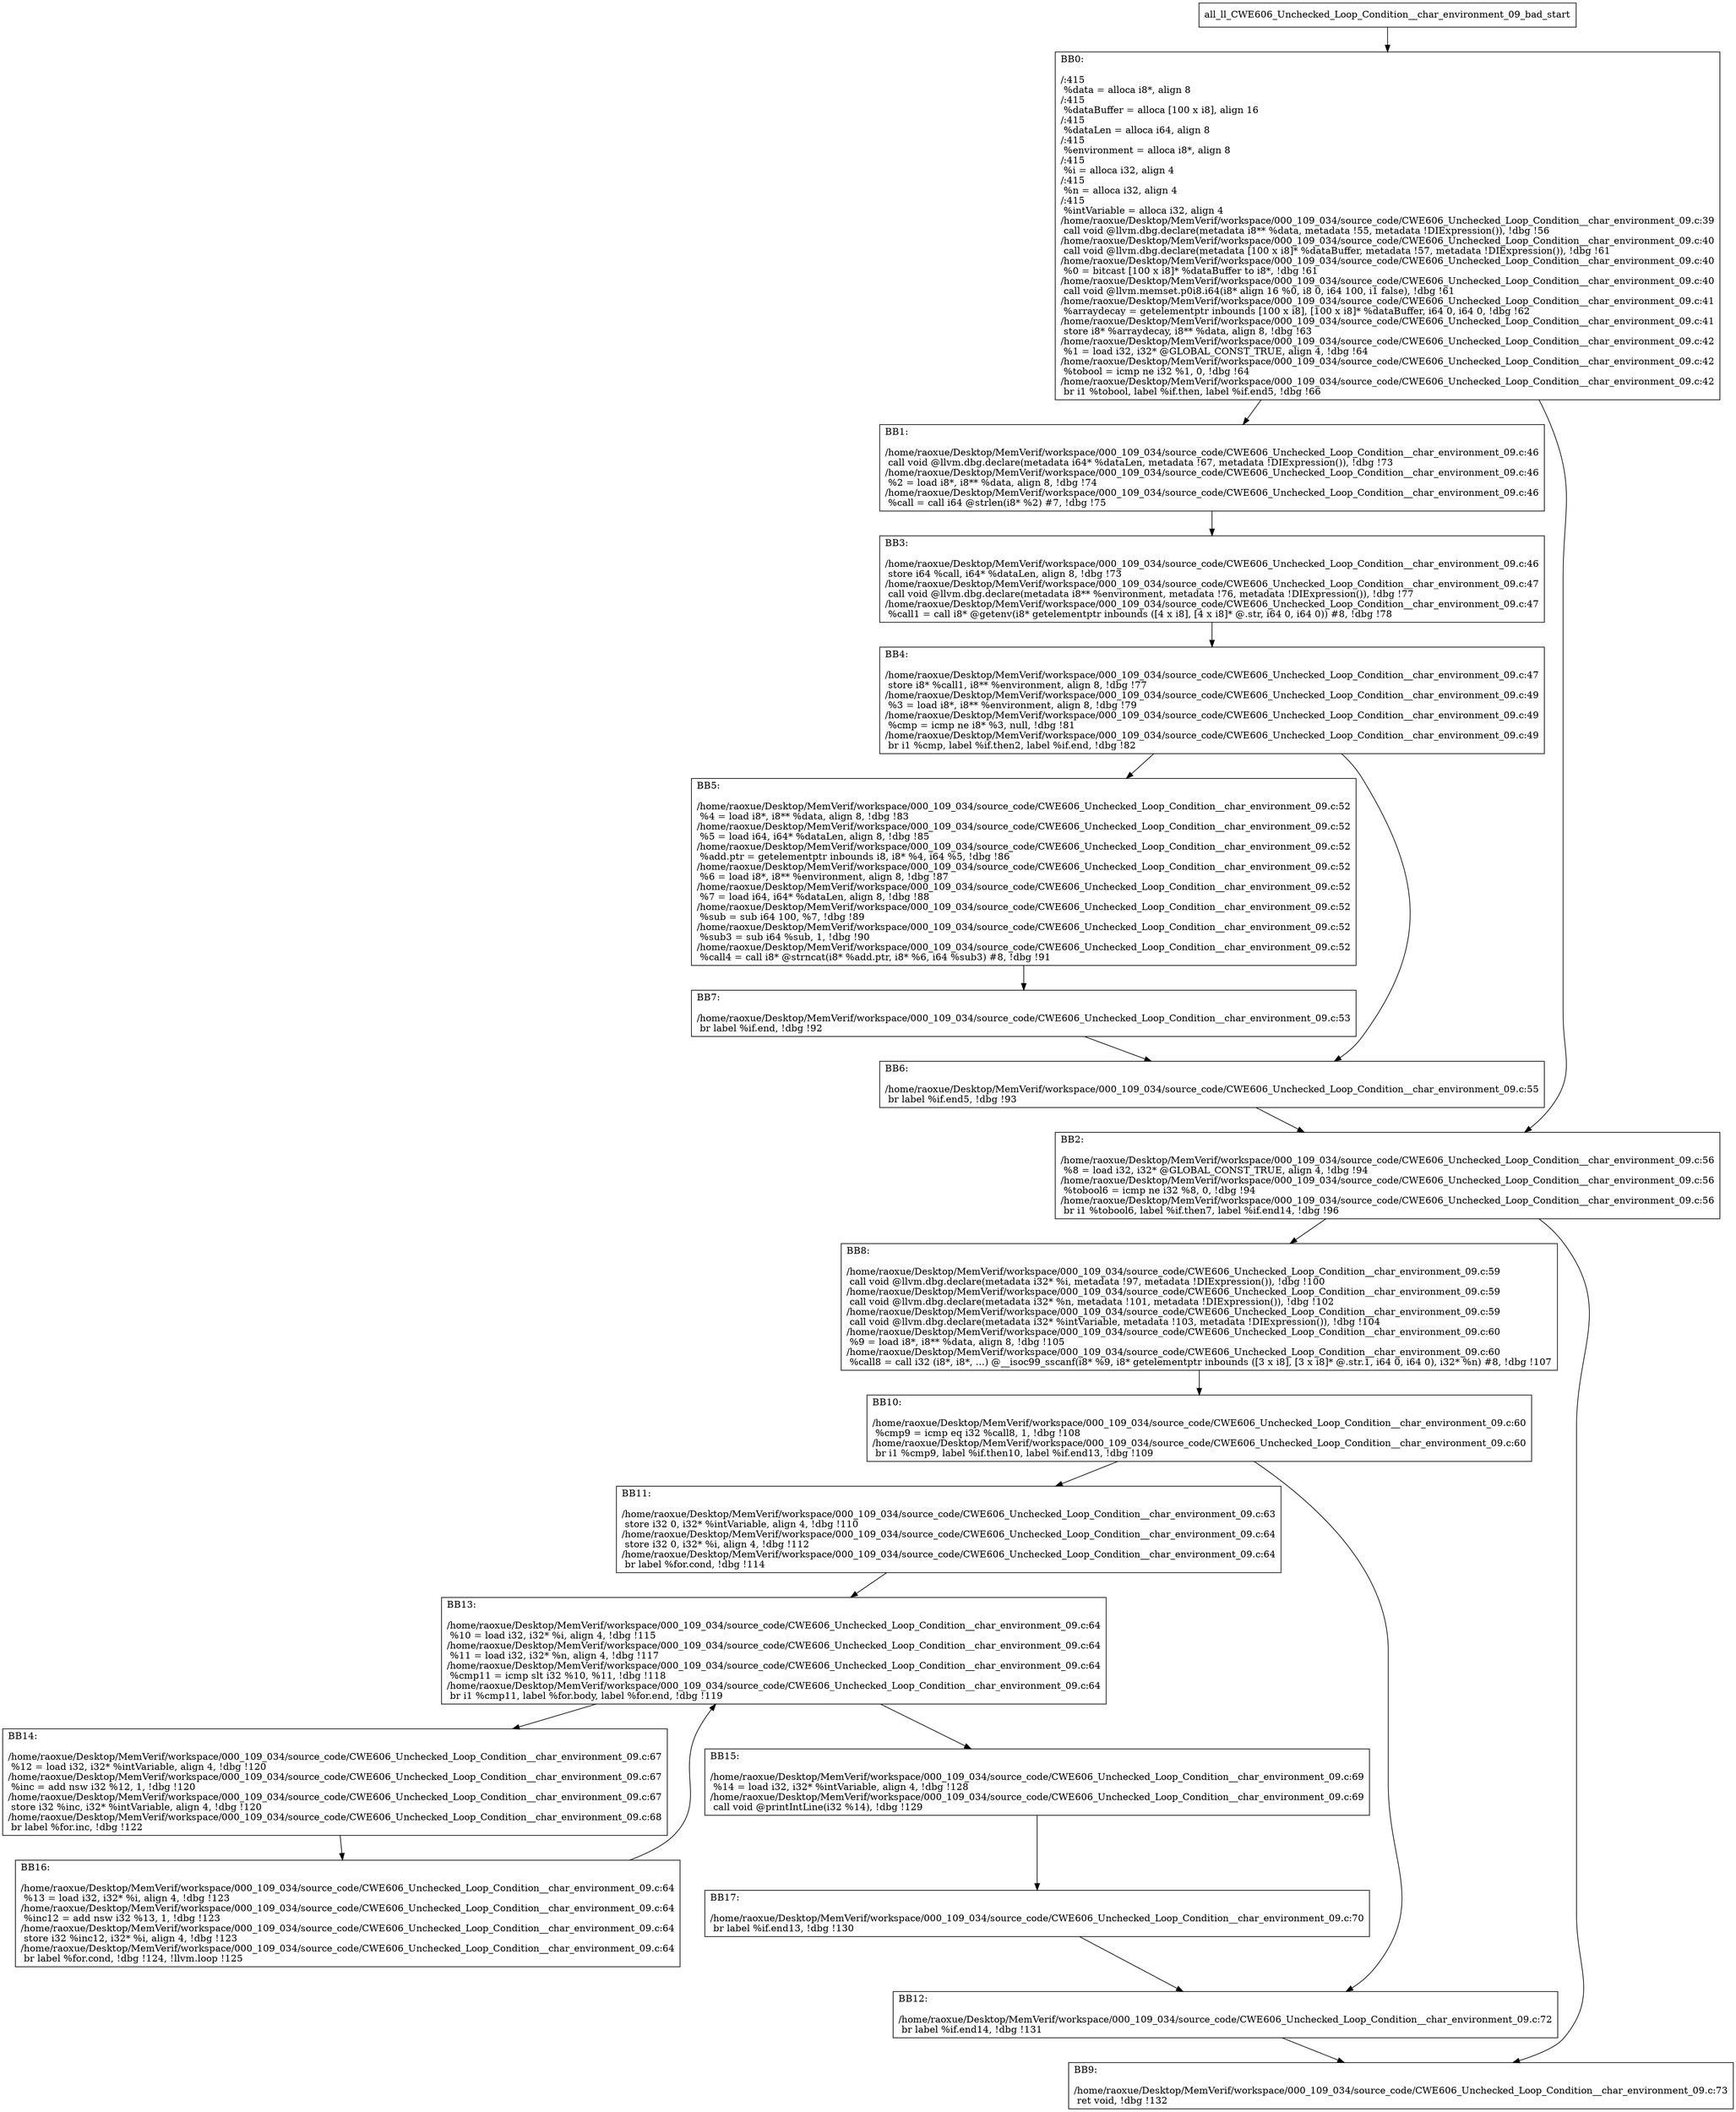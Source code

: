 digraph "CFG for'all_ll_CWE606_Unchecked_Loop_Condition__char_environment_09_bad' function" {
	BBall_ll_CWE606_Unchecked_Loop_Condition__char_environment_09_bad_start[shape=record,label="{all_ll_CWE606_Unchecked_Loop_Condition__char_environment_09_bad_start}"];
	BBall_ll_CWE606_Unchecked_Loop_Condition__char_environment_09_bad_start-> all_ll_CWE606_Unchecked_Loop_Condition__char_environment_09_badBB0;
	all_ll_CWE606_Unchecked_Loop_Condition__char_environment_09_badBB0 [shape=record, label="{BB0:\l\l/:415\l
  %data = alloca i8*, align 8\l
/:415\l
  %dataBuffer = alloca [100 x i8], align 16\l
/:415\l
  %dataLen = alloca i64, align 8\l
/:415\l
  %environment = alloca i8*, align 8\l
/:415\l
  %i = alloca i32, align 4\l
/:415\l
  %n = alloca i32, align 4\l
/:415\l
  %intVariable = alloca i32, align 4\l
/home/raoxue/Desktop/MemVerif/workspace/000_109_034/source_code/CWE606_Unchecked_Loop_Condition__char_environment_09.c:39\l
  call void @llvm.dbg.declare(metadata i8** %data, metadata !55, metadata !DIExpression()), !dbg !56\l
/home/raoxue/Desktop/MemVerif/workspace/000_109_034/source_code/CWE606_Unchecked_Loop_Condition__char_environment_09.c:40\l
  call void @llvm.dbg.declare(metadata [100 x i8]* %dataBuffer, metadata !57, metadata !DIExpression()), !dbg !61\l
/home/raoxue/Desktop/MemVerif/workspace/000_109_034/source_code/CWE606_Unchecked_Loop_Condition__char_environment_09.c:40\l
  %0 = bitcast [100 x i8]* %dataBuffer to i8*, !dbg !61\l
/home/raoxue/Desktop/MemVerif/workspace/000_109_034/source_code/CWE606_Unchecked_Loop_Condition__char_environment_09.c:40\l
  call void @llvm.memset.p0i8.i64(i8* align 16 %0, i8 0, i64 100, i1 false), !dbg !61\l
/home/raoxue/Desktop/MemVerif/workspace/000_109_034/source_code/CWE606_Unchecked_Loop_Condition__char_environment_09.c:41\l
  %arraydecay = getelementptr inbounds [100 x i8], [100 x i8]* %dataBuffer, i64 0, i64 0, !dbg !62\l
/home/raoxue/Desktop/MemVerif/workspace/000_109_034/source_code/CWE606_Unchecked_Loop_Condition__char_environment_09.c:41\l
  store i8* %arraydecay, i8** %data, align 8, !dbg !63\l
/home/raoxue/Desktop/MemVerif/workspace/000_109_034/source_code/CWE606_Unchecked_Loop_Condition__char_environment_09.c:42\l
  %1 = load i32, i32* @GLOBAL_CONST_TRUE, align 4, !dbg !64\l
/home/raoxue/Desktop/MemVerif/workspace/000_109_034/source_code/CWE606_Unchecked_Loop_Condition__char_environment_09.c:42\l
  %tobool = icmp ne i32 %1, 0, !dbg !64\l
/home/raoxue/Desktop/MemVerif/workspace/000_109_034/source_code/CWE606_Unchecked_Loop_Condition__char_environment_09.c:42\l
  br i1 %tobool, label %if.then, label %if.end5, !dbg !66\l
}"];
	all_ll_CWE606_Unchecked_Loop_Condition__char_environment_09_badBB0-> all_ll_CWE606_Unchecked_Loop_Condition__char_environment_09_badBB1;
	all_ll_CWE606_Unchecked_Loop_Condition__char_environment_09_badBB0-> all_ll_CWE606_Unchecked_Loop_Condition__char_environment_09_badBB2;
	all_ll_CWE606_Unchecked_Loop_Condition__char_environment_09_badBB1 [shape=record, label="{BB1:\l\l/home/raoxue/Desktop/MemVerif/workspace/000_109_034/source_code/CWE606_Unchecked_Loop_Condition__char_environment_09.c:46\l
  call void @llvm.dbg.declare(metadata i64* %dataLen, metadata !67, metadata !DIExpression()), !dbg !73\l
/home/raoxue/Desktop/MemVerif/workspace/000_109_034/source_code/CWE606_Unchecked_Loop_Condition__char_environment_09.c:46\l
  %2 = load i8*, i8** %data, align 8, !dbg !74\l
/home/raoxue/Desktop/MemVerif/workspace/000_109_034/source_code/CWE606_Unchecked_Loop_Condition__char_environment_09.c:46\l
  %call = call i64 @strlen(i8* %2) #7, !dbg !75\l
}"];
	all_ll_CWE606_Unchecked_Loop_Condition__char_environment_09_badBB1-> all_ll_CWE606_Unchecked_Loop_Condition__char_environment_09_badBB3;
	all_ll_CWE606_Unchecked_Loop_Condition__char_environment_09_badBB3 [shape=record, label="{BB3:\l\l/home/raoxue/Desktop/MemVerif/workspace/000_109_034/source_code/CWE606_Unchecked_Loop_Condition__char_environment_09.c:46\l
  store i64 %call, i64* %dataLen, align 8, !dbg !73\l
/home/raoxue/Desktop/MemVerif/workspace/000_109_034/source_code/CWE606_Unchecked_Loop_Condition__char_environment_09.c:47\l
  call void @llvm.dbg.declare(metadata i8** %environment, metadata !76, metadata !DIExpression()), !dbg !77\l
/home/raoxue/Desktop/MemVerif/workspace/000_109_034/source_code/CWE606_Unchecked_Loop_Condition__char_environment_09.c:47\l
  %call1 = call i8* @getenv(i8* getelementptr inbounds ([4 x i8], [4 x i8]* @.str, i64 0, i64 0)) #8, !dbg !78\l
}"];
	all_ll_CWE606_Unchecked_Loop_Condition__char_environment_09_badBB3-> all_ll_CWE606_Unchecked_Loop_Condition__char_environment_09_badBB4;
	all_ll_CWE606_Unchecked_Loop_Condition__char_environment_09_badBB4 [shape=record, label="{BB4:\l\l/home/raoxue/Desktop/MemVerif/workspace/000_109_034/source_code/CWE606_Unchecked_Loop_Condition__char_environment_09.c:47\l
  store i8* %call1, i8** %environment, align 8, !dbg !77\l
/home/raoxue/Desktop/MemVerif/workspace/000_109_034/source_code/CWE606_Unchecked_Loop_Condition__char_environment_09.c:49\l
  %3 = load i8*, i8** %environment, align 8, !dbg !79\l
/home/raoxue/Desktop/MemVerif/workspace/000_109_034/source_code/CWE606_Unchecked_Loop_Condition__char_environment_09.c:49\l
  %cmp = icmp ne i8* %3, null, !dbg !81\l
/home/raoxue/Desktop/MemVerif/workspace/000_109_034/source_code/CWE606_Unchecked_Loop_Condition__char_environment_09.c:49\l
  br i1 %cmp, label %if.then2, label %if.end, !dbg !82\l
}"];
	all_ll_CWE606_Unchecked_Loop_Condition__char_environment_09_badBB4-> all_ll_CWE606_Unchecked_Loop_Condition__char_environment_09_badBB5;
	all_ll_CWE606_Unchecked_Loop_Condition__char_environment_09_badBB4-> all_ll_CWE606_Unchecked_Loop_Condition__char_environment_09_badBB6;
	all_ll_CWE606_Unchecked_Loop_Condition__char_environment_09_badBB5 [shape=record, label="{BB5:\l\l/home/raoxue/Desktop/MemVerif/workspace/000_109_034/source_code/CWE606_Unchecked_Loop_Condition__char_environment_09.c:52\l
  %4 = load i8*, i8** %data, align 8, !dbg !83\l
/home/raoxue/Desktop/MemVerif/workspace/000_109_034/source_code/CWE606_Unchecked_Loop_Condition__char_environment_09.c:52\l
  %5 = load i64, i64* %dataLen, align 8, !dbg !85\l
/home/raoxue/Desktop/MemVerif/workspace/000_109_034/source_code/CWE606_Unchecked_Loop_Condition__char_environment_09.c:52\l
  %add.ptr = getelementptr inbounds i8, i8* %4, i64 %5, !dbg !86\l
/home/raoxue/Desktop/MemVerif/workspace/000_109_034/source_code/CWE606_Unchecked_Loop_Condition__char_environment_09.c:52\l
  %6 = load i8*, i8** %environment, align 8, !dbg !87\l
/home/raoxue/Desktop/MemVerif/workspace/000_109_034/source_code/CWE606_Unchecked_Loop_Condition__char_environment_09.c:52\l
  %7 = load i64, i64* %dataLen, align 8, !dbg !88\l
/home/raoxue/Desktop/MemVerif/workspace/000_109_034/source_code/CWE606_Unchecked_Loop_Condition__char_environment_09.c:52\l
  %sub = sub i64 100, %7, !dbg !89\l
/home/raoxue/Desktop/MemVerif/workspace/000_109_034/source_code/CWE606_Unchecked_Loop_Condition__char_environment_09.c:52\l
  %sub3 = sub i64 %sub, 1, !dbg !90\l
/home/raoxue/Desktop/MemVerif/workspace/000_109_034/source_code/CWE606_Unchecked_Loop_Condition__char_environment_09.c:52\l
  %call4 = call i8* @strncat(i8* %add.ptr, i8* %6, i64 %sub3) #8, !dbg !91\l
}"];
	all_ll_CWE606_Unchecked_Loop_Condition__char_environment_09_badBB5-> all_ll_CWE606_Unchecked_Loop_Condition__char_environment_09_badBB7;
	all_ll_CWE606_Unchecked_Loop_Condition__char_environment_09_badBB7 [shape=record, label="{BB7:\l\l/home/raoxue/Desktop/MemVerif/workspace/000_109_034/source_code/CWE606_Unchecked_Loop_Condition__char_environment_09.c:53\l
  br label %if.end, !dbg !92\l
}"];
	all_ll_CWE606_Unchecked_Loop_Condition__char_environment_09_badBB7-> all_ll_CWE606_Unchecked_Loop_Condition__char_environment_09_badBB6;
	all_ll_CWE606_Unchecked_Loop_Condition__char_environment_09_badBB6 [shape=record, label="{BB6:\l\l/home/raoxue/Desktop/MemVerif/workspace/000_109_034/source_code/CWE606_Unchecked_Loop_Condition__char_environment_09.c:55\l
  br label %if.end5, !dbg !93\l
}"];
	all_ll_CWE606_Unchecked_Loop_Condition__char_environment_09_badBB6-> all_ll_CWE606_Unchecked_Loop_Condition__char_environment_09_badBB2;
	all_ll_CWE606_Unchecked_Loop_Condition__char_environment_09_badBB2 [shape=record, label="{BB2:\l\l/home/raoxue/Desktop/MemVerif/workspace/000_109_034/source_code/CWE606_Unchecked_Loop_Condition__char_environment_09.c:56\l
  %8 = load i32, i32* @GLOBAL_CONST_TRUE, align 4, !dbg !94\l
/home/raoxue/Desktop/MemVerif/workspace/000_109_034/source_code/CWE606_Unchecked_Loop_Condition__char_environment_09.c:56\l
  %tobool6 = icmp ne i32 %8, 0, !dbg !94\l
/home/raoxue/Desktop/MemVerif/workspace/000_109_034/source_code/CWE606_Unchecked_Loop_Condition__char_environment_09.c:56\l
  br i1 %tobool6, label %if.then7, label %if.end14, !dbg !96\l
}"];
	all_ll_CWE606_Unchecked_Loop_Condition__char_environment_09_badBB2-> all_ll_CWE606_Unchecked_Loop_Condition__char_environment_09_badBB8;
	all_ll_CWE606_Unchecked_Loop_Condition__char_environment_09_badBB2-> all_ll_CWE606_Unchecked_Loop_Condition__char_environment_09_badBB9;
	all_ll_CWE606_Unchecked_Loop_Condition__char_environment_09_badBB8 [shape=record, label="{BB8:\l\l/home/raoxue/Desktop/MemVerif/workspace/000_109_034/source_code/CWE606_Unchecked_Loop_Condition__char_environment_09.c:59\l
  call void @llvm.dbg.declare(metadata i32* %i, metadata !97, metadata !DIExpression()), !dbg !100\l
/home/raoxue/Desktop/MemVerif/workspace/000_109_034/source_code/CWE606_Unchecked_Loop_Condition__char_environment_09.c:59\l
  call void @llvm.dbg.declare(metadata i32* %n, metadata !101, metadata !DIExpression()), !dbg !102\l
/home/raoxue/Desktop/MemVerif/workspace/000_109_034/source_code/CWE606_Unchecked_Loop_Condition__char_environment_09.c:59\l
  call void @llvm.dbg.declare(metadata i32* %intVariable, metadata !103, metadata !DIExpression()), !dbg !104\l
/home/raoxue/Desktop/MemVerif/workspace/000_109_034/source_code/CWE606_Unchecked_Loop_Condition__char_environment_09.c:60\l
  %9 = load i8*, i8** %data, align 8, !dbg !105\l
/home/raoxue/Desktop/MemVerif/workspace/000_109_034/source_code/CWE606_Unchecked_Loop_Condition__char_environment_09.c:60\l
  %call8 = call i32 (i8*, i8*, ...) @__isoc99_sscanf(i8* %9, i8* getelementptr inbounds ([3 x i8], [3 x i8]* @.str.1, i64 0, i64 0), i32* %n) #8, !dbg !107\l
}"];
	all_ll_CWE606_Unchecked_Loop_Condition__char_environment_09_badBB8-> all_ll_CWE606_Unchecked_Loop_Condition__char_environment_09_badBB10;
	all_ll_CWE606_Unchecked_Loop_Condition__char_environment_09_badBB10 [shape=record, label="{BB10:\l\l/home/raoxue/Desktop/MemVerif/workspace/000_109_034/source_code/CWE606_Unchecked_Loop_Condition__char_environment_09.c:60\l
  %cmp9 = icmp eq i32 %call8, 1, !dbg !108\l
/home/raoxue/Desktop/MemVerif/workspace/000_109_034/source_code/CWE606_Unchecked_Loop_Condition__char_environment_09.c:60\l
  br i1 %cmp9, label %if.then10, label %if.end13, !dbg !109\l
}"];
	all_ll_CWE606_Unchecked_Loop_Condition__char_environment_09_badBB10-> all_ll_CWE606_Unchecked_Loop_Condition__char_environment_09_badBB11;
	all_ll_CWE606_Unchecked_Loop_Condition__char_environment_09_badBB10-> all_ll_CWE606_Unchecked_Loop_Condition__char_environment_09_badBB12;
	all_ll_CWE606_Unchecked_Loop_Condition__char_environment_09_badBB11 [shape=record, label="{BB11:\l\l/home/raoxue/Desktop/MemVerif/workspace/000_109_034/source_code/CWE606_Unchecked_Loop_Condition__char_environment_09.c:63\l
  store i32 0, i32* %intVariable, align 4, !dbg !110\l
/home/raoxue/Desktop/MemVerif/workspace/000_109_034/source_code/CWE606_Unchecked_Loop_Condition__char_environment_09.c:64\l
  store i32 0, i32* %i, align 4, !dbg !112\l
/home/raoxue/Desktop/MemVerif/workspace/000_109_034/source_code/CWE606_Unchecked_Loop_Condition__char_environment_09.c:64\l
  br label %for.cond, !dbg !114\l
}"];
	all_ll_CWE606_Unchecked_Loop_Condition__char_environment_09_badBB11-> all_ll_CWE606_Unchecked_Loop_Condition__char_environment_09_badBB13;
	all_ll_CWE606_Unchecked_Loop_Condition__char_environment_09_badBB13 [shape=record, label="{BB13:\l\l/home/raoxue/Desktop/MemVerif/workspace/000_109_034/source_code/CWE606_Unchecked_Loop_Condition__char_environment_09.c:64\l
  %10 = load i32, i32* %i, align 4, !dbg !115\l
/home/raoxue/Desktop/MemVerif/workspace/000_109_034/source_code/CWE606_Unchecked_Loop_Condition__char_environment_09.c:64\l
  %11 = load i32, i32* %n, align 4, !dbg !117\l
/home/raoxue/Desktop/MemVerif/workspace/000_109_034/source_code/CWE606_Unchecked_Loop_Condition__char_environment_09.c:64\l
  %cmp11 = icmp slt i32 %10, %11, !dbg !118\l
/home/raoxue/Desktop/MemVerif/workspace/000_109_034/source_code/CWE606_Unchecked_Loop_Condition__char_environment_09.c:64\l
  br i1 %cmp11, label %for.body, label %for.end, !dbg !119\l
}"];
	all_ll_CWE606_Unchecked_Loop_Condition__char_environment_09_badBB13-> all_ll_CWE606_Unchecked_Loop_Condition__char_environment_09_badBB14;
	all_ll_CWE606_Unchecked_Loop_Condition__char_environment_09_badBB13-> all_ll_CWE606_Unchecked_Loop_Condition__char_environment_09_badBB15;
	all_ll_CWE606_Unchecked_Loop_Condition__char_environment_09_badBB14 [shape=record, label="{BB14:\l\l/home/raoxue/Desktop/MemVerif/workspace/000_109_034/source_code/CWE606_Unchecked_Loop_Condition__char_environment_09.c:67\l
  %12 = load i32, i32* %intVariable, align 4, !dbg !120\l
/home/raoxue/Desktop/MemVerif/workspace/000_109_034/source_code/CWE606_Unchecked_Loop_Condition__char_environment_09.c:67\l
  %inc = add nsw i32 %12, 1, !dbg !120\l
/home/raoxue/Desktop/MemVerif/workspace/000_109_034/source_code/CWE606_Unchecked_Loop_Condition__char_environment_09.c:67\l
  store i32 %inc, i32* %intVariable, align 4, !dbg !120\l
/home/raoxue/Desktop/MemVerif/workspace/000_109_034/source_code/CWE606_Unchecked_Loop_Condition__char_environment_09.c:68\l
  br label %for.inc, !dbg !122\l
}"];
	all_ll_CWE606_Unchecked_Loop_Condition__char_environment_09_badBB14-> all_ll_CWE606_Unchecked_Loop_Condition__char_environment_09_badBB16;
	all_ll_CWE606_Unchecked_Loop_Condition__char_environment_09_badBB16 [shape=record, label="{BB16:\l\l/home/raoxue/Desktop/MemVerif/workspace/000_109_034/source_code/CWE606_Unchecked_Loop_Condition__char_environment_09.c:64\l
  %13 = load i32, i32* %i, align 4, !dbg !123\l
/home/raoxue/Desktop/MemVerif/workspace/000_109_034/source_code/CWE606_Unchecked_Loop_Condition__char_environment_09.c:64\l
  %inc12 = add nsw i32 %13, 1, !dbg !123\l
/home/raoxue/Desktop/MemVerif/workspace/000_109_034/source_code/CWE606_Unchecked_Loop_Condition__char_environment_09.c:64\l
  store i32 %inc12, i32* %i, align 4, !dbg !123\l
/home/raoxue/Desktop/MemVerif/workspace/000_109_034/source_code/CWE606_Unchecked_Loop_Condition__char_environment_09.c:64\l
  br label %for.cond, !dbg !124, !llvm.loop !125\l
}"];
	all_ll_CWE606_Unchecked_Loop_Condition__char_environment_09_badBB16-> all_ll_CWE606_Unchecked_Loop_Condition__char_environment_09_badBB13;
	all_ll_CWE606_Unchecked_Loop_Condition__char_environment_09_badBB15 [shape=record, label="{BB15:\l\l/home/raoxue/Desktop/MemVerif/workspace/000_109_034/source_code/CWE606_Unchecked_Loop_Condition__char_environment_09.c:69\l
  %14 = load i32, i32* %intVariable, align 4, !dbg !128\l
/home/raoxue/Desktop/MemVerif/workspace/000_109_034/source_code/CWE606_Unchecked_Loop_Condition__char_environment_09.c:69\l
  call void @printIntLine(i32 %14), !dbg !129\l
}"];
	all_ll_CWE606_Unchecked_Loop_Condition__char_environment_09_badBB15-> all_ll_CWE606_Unchecked_Loop_Condition__char_environment_09_badBB17;
	all_ll_CWE606_Unchecked_Loop_Condition__char_environment_09_badBB17 [shape=record, label="{BB17:\l\l/home/raoxue/Desktop/MemVerif/workspace/000_109_034/source_code/CWE606_Unchecked_Loop_Condition__char_environment_09.c:70\l
  br label %if.end13, !dbg !130\l
}"];
	all_ll_CWE606_Unchecked_Loop_Condition__char_environment_09_badBB17-> all_ll_CWE606_Unchecked_Loop_Condition__char_environment_09_badBB12;
	all_ll_CWE606_Unchecked_Loop_Condition__char_environment_09_badBB12 [shape=record, label="{BB12:\l\l/home/raoxue/Desktop/MemVerif/workspace/000_109_034/source_code/CWE606_Unchecked_Loop_Condition__char_environment_09.c:72\l
  br label %if.end14, !dbg !131\l
}"];
	all_ll_CWE606_Unchecked_Loop_Condition__char_environment_09_badBB12-> all_ll_CWE606_Unchecked_Loop_Condition__char_environment_09_badBB9;
	all_ll_CWE606_Unchecked_Loop_Condition__char_environment_09_badBB9 [shape=record, label="{BB9:\l\l/home/raoxue/Desktop/MemVerif/workspace/000_109_034/source_code/CWE606_Unchecked_Loop_Condition__char_environment_09.c:73\l
  ret void, !dbg !132\l
}"];
}
